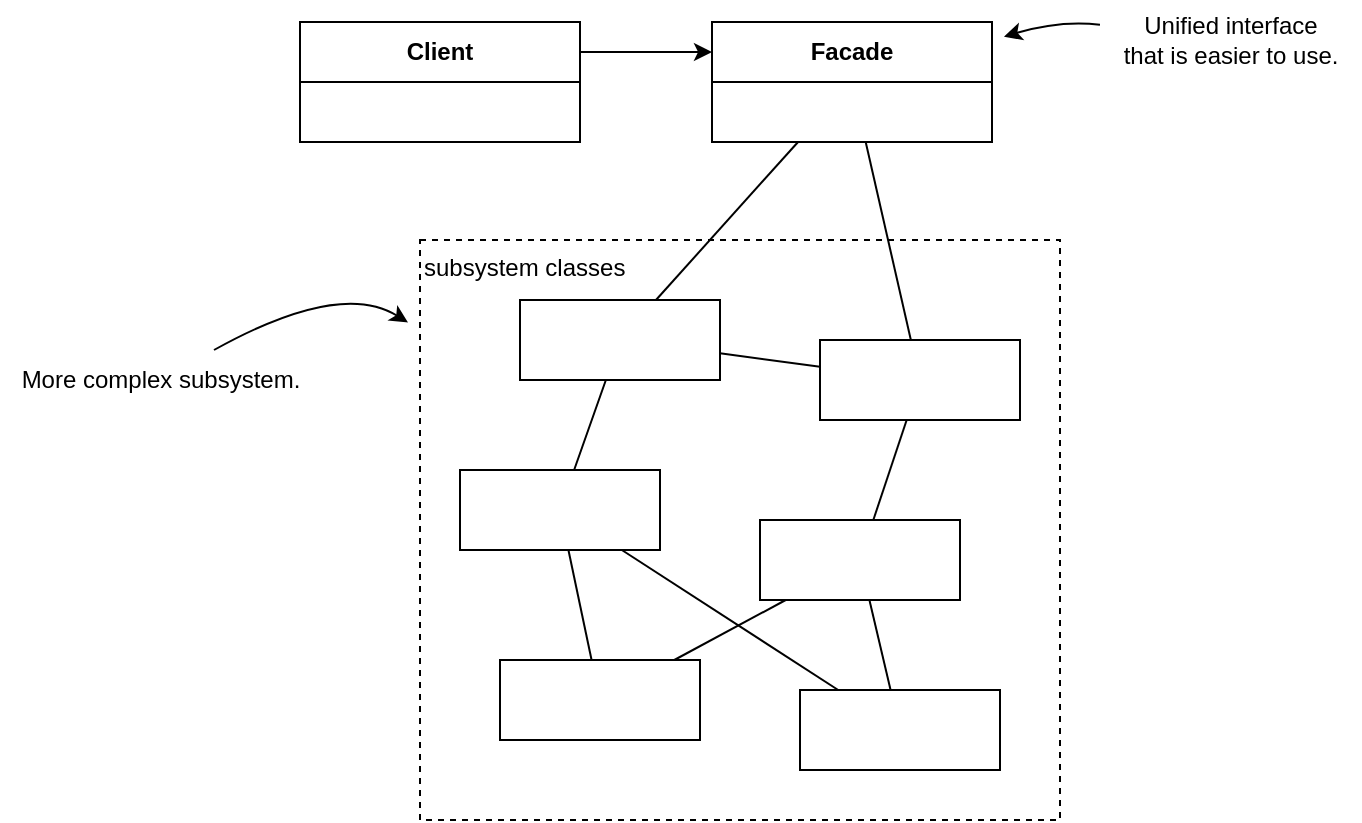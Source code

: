 <mxfile version="20.7.4" type="device"><diagram id="ahAyE9eUKxN_0jiChCt0" name="Sayfa -1"><mxGraphModel dx="1111" dy="1720" grid="1" gridSize="10" guides="1" tooltips="1" connect="1" arrows="1" fold="1" page="1" pageScale="1" pageWidth="827" pageHeight="1169" math="0" shadow="0"><root><mxCell id="0"/><mxCell id="1" parent="0"/><mxCell id="Ad1kCbq5W4mDWJnmIl6T-1" value="subsystem classes" style="rounded=0;whiteSpace=wrap;html=1;fillColor=none;dashed=1;verticalAlign=top;align=left;" parent="1" vertex="1"><mxGeometry x="270" y="460" width="320" height="290" as="geometry"/></mxCell><mxCell id="Ad1kCbq5W4mDWJnmIl6T-2" value="&lt;b&gt;Client&lt;/b&gt;" style="swimlane;fontStyle=0;childLayout=stackLayout;horizontal=1;startSize=30;horizontalStack=0;resizeParent=1;resizeParentMax=0;resizeLast=0;collapsible=1;marginBottom=0;whiteSpace=wrap;html=1;" parent="1" vertex="1"><mxGeometry x="210" y="351" width="140" height="60" as="geometry"/></mxCell><mxCell id="eZtRmiW4YUzukr2Yts5A-1" value="&lt;b&gt;Facade&lt;/b&gt;" style="swimlane;fontStyle=0;childLayout=stackLayout;horizontal=1;startSize=30;horizontalStack=0;resizeParent=1;resizeParentMax=0;resizeLast=0;collapsible=1;marginBottom=0;whiteSpace=wrap;html=1;" vertex="1" parent="1"><mxGeometry x="416" y="351" width="140" height="60" as="geometry"/></mxCell><mxCell id="eZtRmiW4YUzukr2Yts5A-6" value="" style="endArrow=classic;html=1;rounded=0;exitX=1;exitY=0.25;exitDx=0;exitDy=0;entryX=0;entryY=0.25;entryDx=0;entryDy=0;" edge="1" parent="1" source="Ad1kCbq5W4mDWJnmIl6T-2" target="eZtRmiW4YUzukr2Yts5A-1"><mxGeometry width="50" height="50" relative="1" as="geometry"><mxPoint x="410" y="483" as="sourcePoint"/><mxPoint x="460" y="433" as="targetPoint"/></mxGeometry></mxCell><mxCell id="eZtRmiW4YUzukr2Yts5A-7" value="" style="rounded=0;whiteSpace=wrap;html=1;" vertex="1" parent="1"><mxGeometry x="320" y="490" width="100" height="40" as="geometry"/></mxCell><mxCell id="eZtRmiW4YUzukr2Yts5A-8" value="" style="rounded=0;whiteSpace=wrap;html=1;" vertex="1" parent="1"><mxGeometry x="470" y="510" width="100" height="40" as="geometry"/></mxCell><mxCell id="eZtRmiW4YUzukr2Yts5A-9" value="" style="rounded=0;whiteSpace=wrap;html=1;" vertex="1" parent="1"><mxGeometry x="290" y="575" width="100" height="40" as="geometry"/></mxCell><mxCell id="eZtRmiW4YUzukr2Yts5A-10" value="" style="rounded=0;whiteSpace=wrap;html=1;" vertex="1" parent="1"><mxGeometry x="440" y="600" width="100" height="40" as="geometry"/></mxCell><mxCell id="eZtRmiW4YUzukr2Yts5A-11" value="" style="rounded=0;whiteSpace=wrap;html=1;" vertex="1" parent="1"><mxGeometry x="310" y="670" width="100" height="40" as="geometry"/></mxCell><mxCell id="eZtRmiW4YUzukr2Yts5A-12" value="" style="rounded=0;whiteSpace=wrap;html=1;" vertex="1" parent="1"><mxGeometry x="460" y="685" width="100" height="40" as="geometry"/></mxCell><mxCell id="eZtRmiW4YUzukr2Yts5A-13" value="" style="endArrow=none;html=1;rounded=0;" edge="1" parent="1" source="eZtRmiW4YUzukr2Yts5A-1" target="eZtRmiW4YUzukr2Yts5A-7"><mxGeometry width="50" height="50" relative="1" as="geometry"><mxPoint x="660" y="650" as="sourcePoint"/><mxPoint x="710" y="600" as="targetPoint"/></mxGeometry></mxCell><mxCell id="eZtRmiW4YUzukr2Yts5A-14" value="" style="endArrow=none;html=1;rounded=0;" edge="1" parent="1" source="eZtRmiW4YUzukr2Yts5A-1" target="eZtRmiW4YUzukr2Yts5A-8"><mxGeometry width="50" height="50" relative="1" as="geometry"><mxPoint x="502.791" y="421" as="sourcePoint"/><mxPoint x="404.806" y="500" as="targetPoint"/></mxGeometry></mxCell><mxCell id="eZtRmiW4YUzukr2Yts5A-15" value="" style="endArrow=none;html=1;rounded=0;" edge="1" parent="1" source="eZtRmiW4YUzukr2Yts5A-8" target="eZtRmiW4YUzukr2Yts5A-7"><mxGeometry width="50" height="50" relative="1" as="geometry"><mxPoint x="492.791" y="411" as="sourcePoint"/><mxPoint x="394.806" y="490" as="targetPoint"/></mxGeometry></mxCell><mxCell id="eZtRmiW4YUzukr2Yts5A-17" value="" style="endArrow=none;html=1;rounded=0;" edge="1" parent="1" source="eZtRmiW4YUzukr2Yts5A-9" target="eZtRmiW4YUzukr2Yts5A-7"><mxGeometry width="50" height="50" relative="1" as="geometry"><mxPoint x="480" y="558.056" as="sourcePoint"/><mxPoint x="400" y="586.944" as="targetPoint"/></mxGeometry></mxCell><mxCell id="eZtRmiW4YUzukr2Yts5A-18" value="" style="endArrow=none;html=1;rounded=0;" edge="1" parent="1" source="eZtRmiW4YUzukr2Yts5A-10" target="eZtRmiW4YUzukr2Yts5A-8"><mxGeometry width="50" height="50" relative="1" as="geometry"><mxPoint x="640" y="660" as="sourcePoint"/><mxPoint x="690" y="610" as="targetPoint"/></mxGeometry></mxCell><mxCell id="eZtRmiW4YUzukr2Yts5A-19" value="" style="endArrow=none;html=1;rounded=0;" edge="1" parent="1" source="eZtRmiW4YUzukr2Yts5A-11" target="eZtRmiW4YUzukr2Yts5A-9"><mxGeometry width="50" height="50" relative="1" as="geometry"><mxPoint x="506.667" y="610" as="sourcePoint"/><mxPoint x="523.333" y="560" as="targetPoint"/></mxGeometry></mxCell><mxCell id="eZtRmiW4YUzukr2Yts5A-20" value="" style="endArrow=none;html=1;rounded=0;" edge="1" parent="1" source="eZtRmiW4YUzukr2Yts5A-11" target="eZtRmiW4YUzukr2Yts5A-10"><mxGeometry width="50" height="50" relative="1" as="geometry"><mxPoint x="365.789" y="680" as="sourcePoint"/><mxPoint x="354.211" y="625" as="targetPoint"/></mxGeometry></mxCell><mxCell id="eZtRmiW4YUzukr2Yts5A-21" value="" style="endArrow=none;html=1;rounded=0;" edge="1" parent="1" source="eZtRmiW4YUzukr2Yts5A-12" target="eZtRmiW4YUzukr2Yts5A-10"><mxGeometry width="50" height="50" relative="1" as="geometry"><mxPoint x="407.143" y="680" as="sourcePoint"/><mxPoint x="462.857" y="650" as="targetPoint"/></mxGeometry></mxCell><mxCell id="eZtRmiW4YUzukr2Yts5A-22" value="" style="endArrow=none;html=1;rounded=0;" edge="1" parent="1" source="eZtRmiW4YUzukr2Yts5A-12" target="eZtRmiW4YUzukr2Yts5A-9"><mxGeometry width="50" height="50" relative="1" as="geometry"><mxPoint x="515.294" y="695" as="sourcePoint"/><mxPoint x="504.706" y="650" as="targetPoint"/></mxGeometry></mxCell><mxCell id="eZtRmiW4YUzukr2Yts5A-23" value="&lt;div&gt;Unified interface&lt;/div&gt;&lt;div&gt;that is easier to use.&lt;/div&gt;" style="text;html=1;align=center;verticalAlign=middle;resizable=0;points=[];autosize=1;strokeColor=none;fillColor=none;" vertex="1" parent="1"><mxGeometry x="610" y="340" width="130" height="40" as="geometry"/></mxCell><mxCell id="eZtRmiW4YUzukr2Yts5A-24" value="" style="endArrow=classic;html=1;targetPerimeterSpacing=6;curved=1;" edge="1" parent="1" source="eZtRmiW4YUzukr2Yts5A-23" target="eZtRmiW4YUzukr2Yts5A-1"><mxGeometry width="50" height="50" relative="1" as="geometry"><mxPoint x="460" y="260" as="sourcePoint"/><mxPoint x="510" y="210" as="targetPoint"/><Array as="points"><mxPoint x="590" y="350"/></Array></mxGeometry></mxCell><mxCell id="eZtRmiW4YUzukr2Yts5A-26" value="More complex subsystem." style="text;html=1;align=center;verticalAlign=middle;resizable=0;points=[];autosize=1;strokeColor=none;fillColor=none;" vertex="1" parent="1"><mxGeometry x="60" y="515" width="160" height="30" as="geometry"/></mxCell><mxCell id="eZtRmiW4YUzukr2Yts5A-27" value="" style="endArrow=classic;html=1;targetPerimeterSpacing=6;curved=1;" edge="1" parent="1" source="eZtRmiW4YUzukr2Yts5A-26" target="Ad1kCbq5W4mDWJnmIl6T-1"><mxGeometry width="50" height="50" relative="1" as="geometry"><mxPoint x="100" y="480" as="sourcePoint"/><mxPoint x="150" y="430" as="targetPoint"/><Array as="points"><mxPoint x="230" y="480"/></Array></mxGeometry></mxCell></root></mxGraphModel></diagram></mxfile>